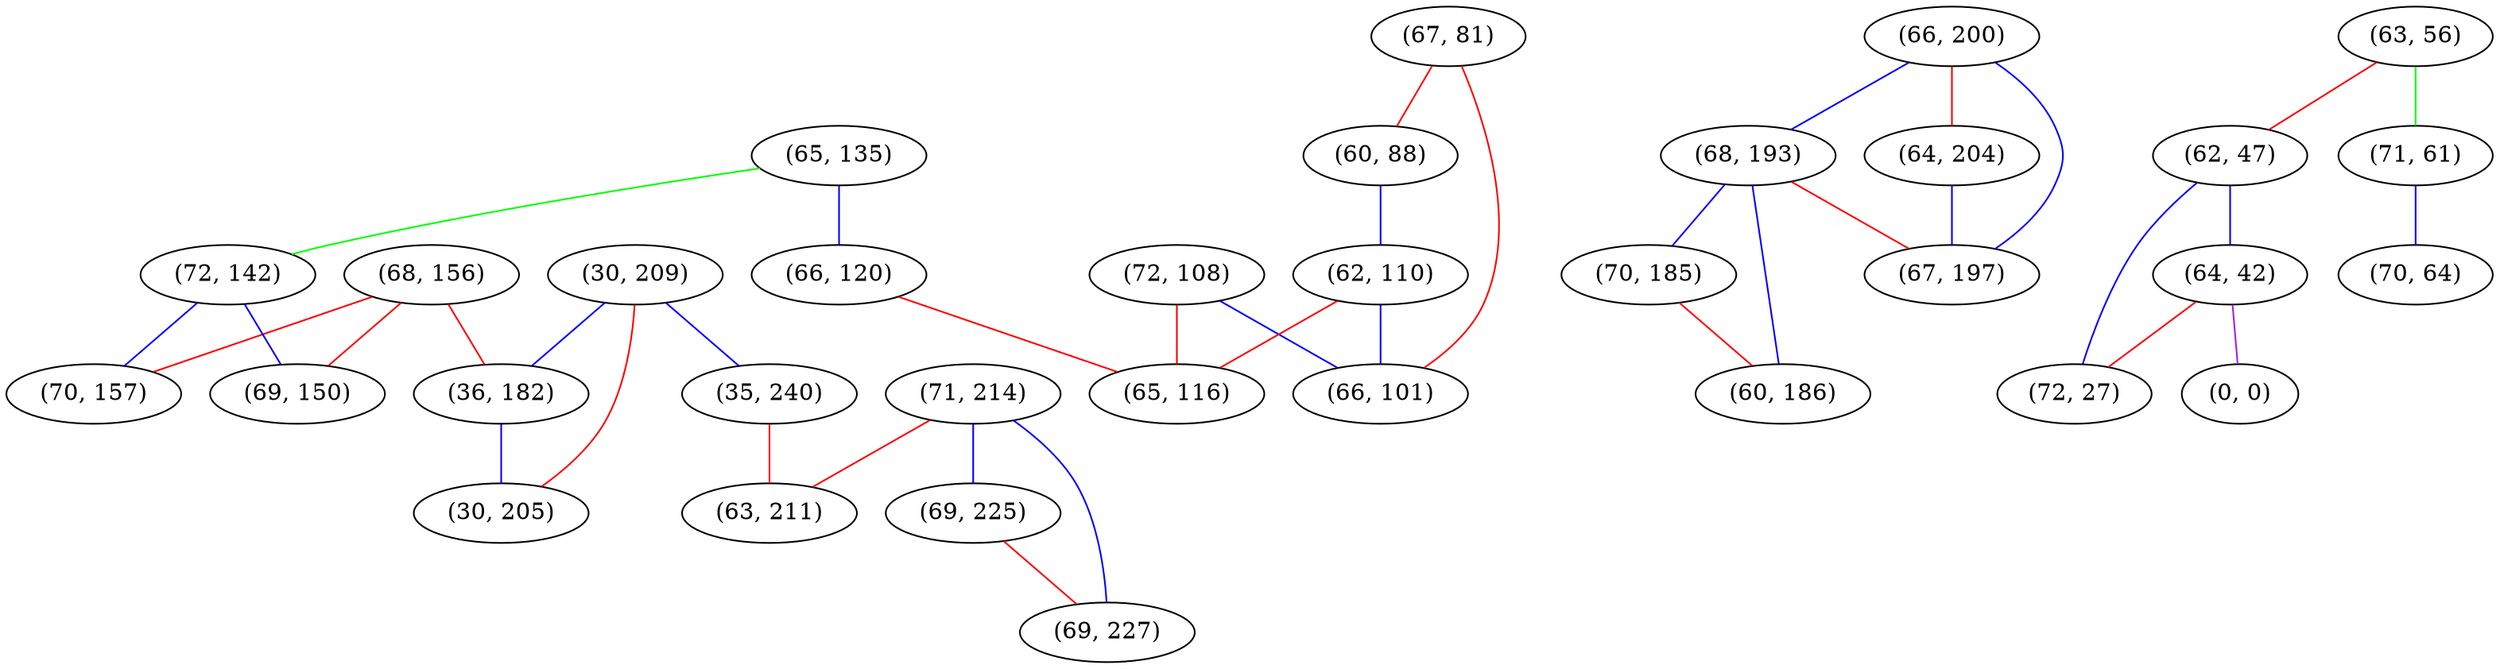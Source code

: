 graph "" {
"(68, 156)";
"(72, 108)";
"(66, 200)";
"(63, 56)";
"(67, 81)";
"(62, 47)";
"(30, 209)";
"(64, 42)";
"(65, 135)";
"(35, 240)";
"(66, 120)";
"(72, 27)";
"(71, 61)";
"(68, 193)";
"(60, 88)";
"(0, 0)";
"(62, 110)";
"(70, 64)";
"(64, 204)";
"(70, 185)";
"(36, 182)";
"(60, 186)";
"(71, 214)";
"(30, 205)";
"(67, 197)";
"(72, 142)";
"(70, 157)";
"(63, 211)";
"(69, 150)";
"(69, 225)";
"(66, 101)";
"(69, 227)";
"(65, 116)";
"(68, 156)" -- "(69, 150)"  [color=red, key=0, weight=1];
"(68, 156)" -- "(36, 182)"  [color=red, key=0, weight=1];
"(68, 156)" -- "(70, 157)"  [color=red, key=0, weight=1];
"(72, 108)" -- "(66, 101)"  [color=blue, key=0, weight=3];
"(72, 108)" -- "(65, 116)"  [color=red, key=0, weight=1];
"(66, 200)" -- "(67, 197)"  [color=blue, key=0, weight=3];
"(66, 200)" -- "(68, 193)"  [color=blue, key=0, weight=3];
"(66, 200)" -- "(64, 204)"  [color=red, key=0, weight=1];
"(63, 56)" -- "(71, 61)"  [color=green, key=0, weight=2];
"(63, 56)" -- "(62, 47)"  [color=red, key=0, weight=1];
"(67, 81)" -- "(66, 101)"  [color=red, key=0, weight=1];
"(67, 81)" -- "(60, 88)"  [color=red, key=0, weight=1];
"(62, 47)" -- "(72, 27)"  [color=blue, key=0, weight=3];
"(62, 47)" -- "(64, 42)"  [color=blue, key=0, weight=3];
"(30, 209)" -- "(35, 240)"  [color=blue, key=0, weight=3];
"(30, 209)" -- "(36, 182)"  [color=blue, key=0, weight=3];
"(30, 209)" -- "(30, 205)"  [color=red, key=0, weight=1];
"(64, 42)" -- "(72, 27)"  [color=red, key=0, weight=1];
"(64, 42)" -- "(0, 0)"  [color=purple, key=0, weight=4];
"(65, 135)" -- "(72, 142)"  [color=green, key=0, weight=2];
"(65, 135)" -- "(66, 120)"  [color=blue, key=0, weight=3];
"(35, 240)" -- "(63, 211)"  [color=red, key=0, weight=1];
"(66, 120)" -- "(65, 116)"  [color=red, key=0, weight=1];
"(71, 61)" -- "(70, 64)"  [color=blue, key=0, weight=3];
"(68, 193)" -- "(60, 186)"  [color=blue, key=0, weight=3];
"(68, 193)" -- "(70, 185)"  [color=blue, key=0, weight=3];
"(68, 193)" -- "(67, 197)"  [color=red, key=0, weight=1];
"(60, 88)" -- "(62, 110)"  [color=blue, key=0, weight=3];
"(62, 110)" -- "(66, 101)"  [color=blue, key=0, weight=3];
"(62, 110)" -- "(65, 116)"  [color=red, key=0, weight=1];
"(64, 204)" -- "(67, 197)"  [color=blue, key=0, weight=3];
"(70, 185)" -- "(60, 186)"  [color=red, key=0, weight=1];
"(36, 182)" -- "(30, 205)"  [color=blue, key=0, weight=3];
"(71, 214)" -- "(63, 211)"  [color=red, key=0, weight=1];
"(71, 214)" -- "(69, 227)"  [color=blue, key=0, weight=3];
"(71, 214)" -- "(69, 225)"  [color=blue, key=0, weight=3];
"(72, 142)" -- "(69, 150)"  [color=blue, key=0, weight=3];
"(72, 142)" -- "(70, 157)"  [color=blue, key=0, weight=3];
"(69, 225)" -- "(69, 227)"  [color=red, key=0, weight=1];
}
